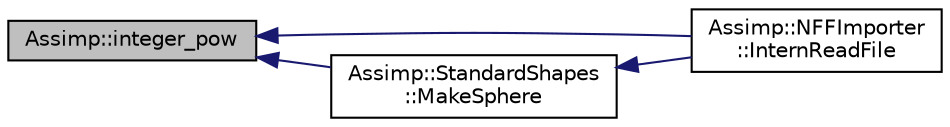digraph "Assimp::integer_pow"
{
  edge [fontname="Helvetica",fontsize="10",labelfontname="Helvetica",labelfontsize="10"];
  node [fontname="Helvetica",fontsize="10",shape=record];
  rankdir="LR";
  Node1 [label="Assimp::integer_pow",height=0.2,width=0.4,color="black", fillcolor="grey75", style="filled", fontcolor="black"];
  Node1 -> Node2 [dir="back",color="midnightblue",fontsize="10",style="solid",fontname="Helvetica"];
  Node2 [label="Assimp::NFFImporter\l::InternReadFile",height=0.2,width=0.4,color="black", fillcolor="white", style="filled",URL="$class_assimp_1_1_n_f_f_importer.html#a97c20ab69758da48642dc690ab4a7b65"];
  Node1 -> Node3 [dir="back",color="midnightblue",fontsize="10",style="solid",fontname="Helvetica"];
  Node3 [label="Assimp::StandardShapes\l::MakeSphere",height=0.2,width=0.4,color="black", fillcolor="white", style="filled",URL="$class_assimp_1_1_standard_shapes.html#a6fa5ddd1a3942f714fb76ec9ac1f38c8",tooltip="Generates a sphere. "];
  Node3 -> Node2 [dir="back",color="midnightblue",fontsize="10",style="solid",fontname="Helvetica"];
}
